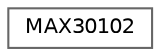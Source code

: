 digraph "Graphical Class Hierarchy"
{
 // LATEX_PDF_SIZE
  bgcolor="transparent";
  edge [fontname=Helvetica,fontsize=10,labelfontname=Helvetica,labelfontsize=10];
  node [fontname=Helvetica,fontsize=10,shape=box,height=0.2,width=0.4];
  rankdir="LR";
  Node0 [id="Node000000",label="MAX30102",height=0.2,width=0.4,color="grey40", fillcolor="white", style="filled",URL="$classMAX30102.html",tooltip="MAX30102 class for reading data from the MAX30102 sensor."];
}
